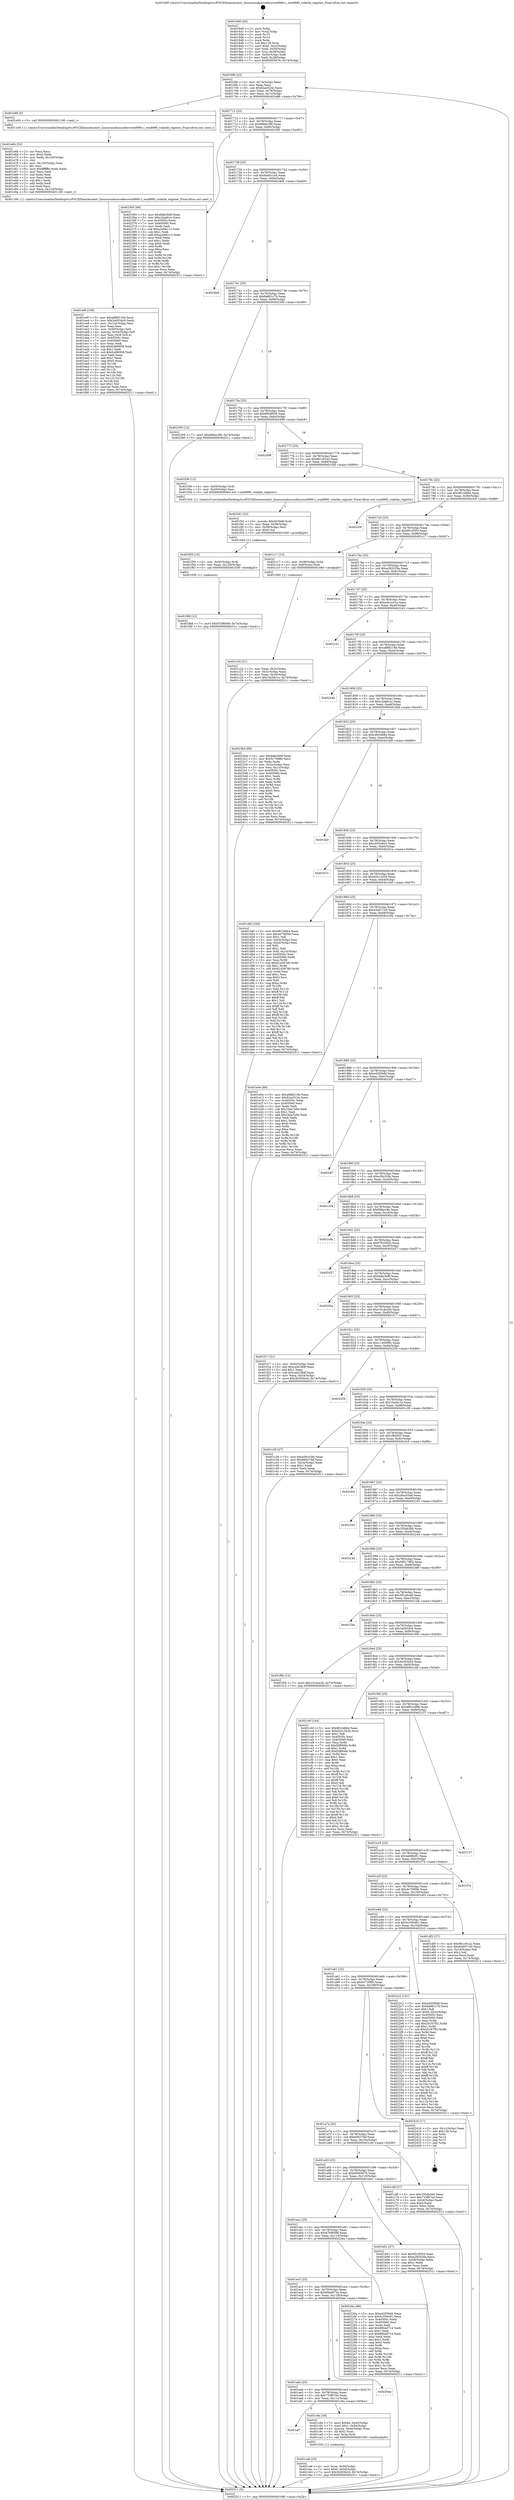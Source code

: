 digraph "0x4016d0" {
  label = "0x4016d0 (/mnt/c/Users/mathe/Desktop/tcc/POCII/binaries/extr_linuxsoundsoccodecswm8990.c_wm8990_volatile_register_Final-ollvm.out::main(0))"
  labelloc = "t"
  node[shape=record]

  Entry [label="",width=0.3,height=0.3,shape=circle,fillcolor=black,style=filled]
  "0x4016fb" [label="{
     0x4016fb [23]\l
     | [instrs]\l
     &nbsp;&nbsp;0x4016fb \<+3\>: mov -0x74(%rbp),%eax\l
     &nbsp;&nbsp;0x4016fe \<+2\>: mov %eax,%ecx\l
     &nbsp;&nbsp;0x401700 \<+6\>: sub $0x82ac523e,%ecx\l
     &nbsp;&nbsp;0x401706 \<+3\>: mov %eax,-0x78(%rbp)\l
     &nbsp;&nbsp;0x401709 \<+3\>: mov %ecx,-0x7c(%rbp)\l
     &nbsp;&nbsp;0x40170c \<+6\>: je 0000000000401e66 \<main+0x796\>\l
  }"]
  "0x401e66" [label="{
     0x401e66 [5]\l
     | [instrs]\l
     &nbsp;&nbsp;0x401e66 \<+5\>: call 0000000000401160 \<next_i\>\l
     | [calls]\l
     &nbsp;&nbsp;0x401160 \{1\} (/mnt/c/Users/mathe/Desktop/tcc/POCII/binaries/extr_linuxsoundsoccodecswm8990.c_wm8990_volatile_register_Final-ollvm.out::next_i)\l
  }"]
  "0x401712" [label="{
     0x401712 [22]\l
     | [instrs]\l
     &nbsp;&nbsp;0x401712 \<+5\>: jmp 0000000000401717 \<main+0x47\>\l
     &nbsp;&nbsp;0x401717 \<+3\>: mov -0x78(%rbp),%eax\l
     &nbsp;&nbsp;0x40171a \<+5\>: sub $0x89bbc3f6,%eax\l
     &nbsp;&nbsp;0x40171f \<+3\>: mov %eax,-0x80(%rbp)\l
     &nbsp;&nbsp;0x401722 \<+6\>: je 0000000000402365 \<main+0xc95\>\l
  }"]
  Exit [label="",width=0.3,height=0.3,shape=circle,fillcolor=black,style=filled,peripheries=2]
  "0x402365" [label="{
     0x402365 [88]\l
     | [instrs]\l
     &nbsp;&nbsp;0x402365 \<+5\>: mov $0xfa8e3b9f,%eax\l
     &nbsp;&nbsp;0x40236a \<+5\>: mov $0xc2da8ccc,%ecx\l
     &nbsp;&nbsp;0x40236f \<+7\>: mov 0x40505c,%edx\l
     &nbsp;&nbsp;0x402376 \<+7\>: mov 0x405060,%esi\l
     &nbsp;&nbsp;0x40237d \<+2\>: mov %edx,%edi\l
     &nbsp;&nbsp;0x40237f \<+6\>: sub $0xa2e66112,%edi\l
     &nbsp;&nbsp;0x402385 \<+3\>: sub $0x1,%edi\l
     &nbsp;&nbsp;0x402388 \<+6\>: add $0xa2e66112,%edi\l
     &nbsp;&nbsp;0x40238e \<+3\>: imul %edi,%edx\l
     &nbsp;&nbsp;0x402391 \<+3\>: and $0x1,%edx\l
     &nbsp;&nbsp;0x402394 \<+3\>: cmp $0x0,%edx\l
     &nbsp;&nbsp;0x402397 \<+4\>: sete %r8b\l
     &nbsp;&nbsp;0x40239b \<+3\>: cmp $0xa,%esi\l
     &nbsp;&nbsp;0x40239e \<+4\>: setl %r9b\l
     &nbsp;&nbsp;0x4023a2 \<+3\>: mov %r8b,%r10b\l
     &nbsp;&nbsp;0x4023a5 \<+3\>: and %r9b,%r10b\l
     &nbsp;&nbsp;0x4023a8 \<+3\>: xor %r9b,%r8b\l
     &nbsp;&nbsp;0x4023ab \<+3\>: or %r8b,%r10b\l
     &nbsp;&nbsp;0x4023ae \<+4\>: test $0x1,%r10b\l
     &nbsp;&nbsp;0x4023b2 \<+3\>: cmovne %ecx,%eax\l
     &nbsp;&nbsp;0x4023b5 \<+3\>: mov %eax,-0x74(%rbp)\l
     &nbsp;&nbsp;0x4023b8 \<+5\>: jmp 0000000000402511 \<main+0xe41\>\l
  }"]
  "0x401728" [label="{
     0x401728 [25]\l
     | [instrs]\l
     &nbsp;&nbsp;0x401728 \<+5\>: jmp 000000000040172d \<main+0x5d\>\l
     &nbsp;&nbsp;0x40172d \<+3\>: mov -0x78(%rbp),%eax\l
     &nbsp;&nbsp;0x401730 \<+5\>: sub $0x8a65c1e4,%eax\l
     &nbsp;&nbsp;0x401735 \<+6\>: mov %eax,-0x84(%rbp)\l
     &nbsp;&nbsp;0x40173b \<+6\>: je 00000000004024b9 \<main+0xde9\>\l
  }"]
  "0x401f68" [label="{
     0x401f68 [12]\l
     | [instrs]\l
     &nbsp;&nbsp;0x401f68 \<+7\>: movl $0x67bf6099,-0x74(%rbp)\l
     &nbsp;&nbsp;0x401f6f \<+5\>: jmp 0000000000402511 \<main+0xe41\>\l
  }"]
  "0x4024b9" [label="{
     0x4024b9\l
  }", style=dashed]
  "0x401741" [label="{
     0x401741 [25]\l
     | [instrs]\l
     &nbsp;&nbsp;0x401741 \<+5\>: jmp 0000000000401746 \<main+0x76\>\l
     &nbsp;&nbsp;0x401746 \<+3\>: mov -0x78(%rbp),%eax\l
     &nbsp;&nbsp;0x401749 \<+5\>: sub $0x8a891c7b,%eax\l
     &nbsp;&nbsp;0x40174e \<+6\>: mov %eax,-0x88(%rbp)\l
     &nbsp;&nbsp;0x401754 \<+6\>: je 0000000000402359 \<main+0xc89\>\l
  }"]
  "0x401f59" [label="{
     0x401f59 [15]\l
     | [instrs]\l
     &nbsp;&nbsp;0x401f59 \<+4\>: mov -0x50(%rbp),%rdi\l
     &nbsp;&nbsp;0x401f5d \<+6\>: mov %eax,-0x128(%rbp)\l
     &nbsp;&nbsp;0x401f63 \<+5\>: call 0000000000401030 \<free@plt\>\l
     | [calls]\l
     &nbsp;&nbsp;0x401030 \{1\} (unknown)\l
  }"]
  "0x402359" [label="{
     0x402359 [12]\l
     | [instrs]\l
     &nbsp;&nbsp;0x402359 \<+7\>: movl $0x89bbc3f6,-0x74(%rbp)\l
     &nbsp;&nbsp;0x402360 \<+5\>: jmp 0000000000402511 \<main+0xe41\>\l
  }"]
  "0x40175a" [label="{
     0x40175a [25]\l
     | [instrs]\l
     &nbsp;&nbsp;0x40175a \<+5\>: jmp 000000000040175f \<main+0x8f\>\l
     &nbsp;&nbsp;0x40175f \<+3\>: mov -0x78(%rbp),%eax\l
     &nbsp;&nbsp;0x401762 \<+5\>: sub $0x8f54f058,%eax\l
     &nbsp;&nbsp;0x401767 \<+6\>: mov %eax,-0x8c(%rbp)\l
     &nbsp;&nbsp;0x40176d \<+6\>: je 0000000000402498 \<main+0xdc8\>\l
  }"]
  "0x401f42" [label="{
     0x401f42 [23]\l
     | [instrs]\l
     &nbsp;&nbsp;0x401f42 \<+10\>: movabs $0x4030d6,%rdi\l
     &nbsp;&nbsp;0x401f4c \<+3\>: mov %eax,-0x58(%rbp)\l
     &nbsp;&nbsp;0x401f4f \<+3\>: mov -0x58(%rbp),%esi\l
     &nbsp;&nbsp;0x401f52 \<+2\>: mov $0x0,%al\l
     &nbsp;&nbsp;0x401f54 \<+5\>: call 0000000000401040 \<printf@plt\>\l
     | [calls]\l
     &nbsp;&nbsp;0x401040 \{1\} (unknown)\l
  }"]
  "0x402498" [label="{
     0x402498\l
  }", style=dashed]
  "0x401773" [label="{
     0x401773 [25]\l
     | [instrs]\l
     &nbsp;&nbsp;0x401773 \<+5\>: jmp 0000000000401778 \<main+0xa8\>\l
     &nbsp;&nbsp;0x401778 \<+3\>: mov -0x78(%rbp),%eax\l
     &nbsp;&nbsp;0x40177b \<+5\>: sub $0x961c81a2,%eax\l
     &nbsp;&nbsp;0x401780 \<+6\>: mov %eax,-0x90(%rbp)\l
     &nbsp;&nbsp;0x401786 \<+6\>: je 0000000000401f36 \<main+0x866\>\l
  }"]
  "0x401e9f" [label="{
     0x401e9f [108]\l
     | [instrs]\l
     &nbsp;&nbsp;0x401e9f \<+5\>: mov $0xa888219d,%ecx\l
     &nbsp;&nbsp;0x401ea4 \<+5\>: mov $0x3a0034c6,%edx\l
     &nbsp;&nbsp;0x401ea9 \<+6\>: mov -0x124(%rbp),%esi\l
     &nbsp;&nbsp;0x401eaf \<+3\>: imul %eax,%esi\l
     &nbsp;&nbsp;0x401eb2 \<+4\>: mov -0x50(%rbp),%r8\l
     &nbsp;&nbsp;0x401eb6 \<+4\>: movslq -0x54(%rbp),%r9\l
     &nbsp;&nbsp;0x401eba \<+4\>: mov %esi,(%r8,%r9,4)\l
     &nbsp;&nbsp;0x401ebe \<+7\>: mov 0x40505c,%eax\l
     &nbsp;&nbsp;0x401ec5 \<+7\>: mov 0x405060,%esi\l
     &nbsp;&nbsp;0x401ecc \<+2\>: mov %eax,%edi\l
     &nbsp;&nbsp;0x401ece \<+6\>: add $0xfcd66958,%edi\l
     &nbsp;&nbsp;0x401ed4 \<+3\>: sub $0x1,%edi\l
     &nbsp;&nbsp;0x401ed7 \<+6\>: sub $0xfcd66958,%edi\l
     &nbsp;&nbsp;0x401edd \<+3\>: imul %edi,%eax\l
     &nbsp;&nbsp;0x401ee0 \<+3\>: and $0x1,%eax\l
     &nbsp;&nbsp;0x401ee3 \<+3\>: cmp $0x0,%eax\l
     &nbsp;&nbsp;0x401ee6 \<+4\>: sete %r10b\l
     &nbsp;&nbsp;0x401eea \<+3\>: cmp $0xa,%esi\l
     &nbsp;&nbsp;0x401eed \<+4\>: setl %r11b\l
     &nbsp;&nbsp;0x401ef1 \<+3\>: mov %r10b,%bl\l
     &nbsp;&nbsp;0x401ef4 \<+3\>: and %r11b,%bl\l
     &nbsp;&nbsp;0x401ef7 \<+3\>: xor %r11b,%r10b\l
     &nbsp;&nbsp;0x401efa \<+3\>: or %r10b,%bl\l
     &nbsp;&nbsp;0x401efd \<+3\>: test $0x1,%bl\l
     &nbsp;&nbsp;0x401f00 \<+3\>: cmovne %edx,%ecx\l
     &nbsp;&nbsp;0x401f03 \<+3\>: mov %ecx,-0x74(%rbp)\l
     &nbsp;&nbsp;0x401f06 \<+5\>: jmp 0000000000402511 \<main+0xe41\>\l
  }"]
  "0x401f36" [label="{
     0x401f36 [12]\l
     | [instrs]\l
     &nbsp;&nbsp;0x401f36 \<+4\>: mov -0x50(%rbp),%rdi\l
     &nbsp;&nbsp;0x401f3a \<+3\>: mov -0x40(%rbp),%esi\l
     &nbsp;&nbsp;0x401f3d \<+5\>: call 00000000004013c0 \<wm8990_volatile_register\>\l
     | [calls]\l
     &nbsp;&nbsp;0x4013c0 \{1\} (/mnt/c/Users/mathe/Desktop/tcc/POCII/binaries/extr_linuxsoundsoccodecswm8990.c_wm8990_volatile_register_Final-ollvm.out::wm8990_volatile_register)\l
  }"]
  "0x40178c" [label="{
     0x40178c [25]\l
     | [instrs]\l
     &nbsp;&nbsp;0x40178c \<+5\>: jmp 0000000000401791 \<main+0xc1\>\l
     &nbsp;&nbsp;0x401791 \<+3\>: mov -0x78(%rbp),%eax\l
     &nbsp;&nbsp;0x401794 \<+5\>: sub $0x9810dfe4,%eax\l
     &nbsp;&nbsp;0x401799 \<+6\>: mov %eax,-0x94(%rbp)\l
     &nbsp;&nbsp;0x40179f \<+6\>: je 000000000040243f \<main+0xd6f\>\l
  }"]
  "0x401e6b" [label="{
     0x401e6b [52]\l
     | [instrs]\l
     &nbsp;&nbsp;0x401e6b \<+2\>: xor %ecx,%ecx\l
     &nbsp;&nbsp;0x401e6d \<+5\>: mov $0x2,%edx\l
     &nbsp;&nbsp;0x401e72 \<+6\>: mov %edx,-0x120(%rbp)\l
     &nbsp;&nbsp;0x401e78 \<+1\>: cltd\l
     &nbsp;&nbsp;0x401e79 \<+6\>: mov -0x120(%rbp),%esi\l
     &nbsp;&nbsp;0x401e7f \<+2\>: idiv %esi\l
     &nbsp;&nbsp;0x401e81 \<+6\>: imul $0xfffffffe,%edx,%edx\l
     &nbsp;&nbsp;0x401e87 \<+2\>: mov %ecx,%edi\l
     &nbsp;&nbsp;0x401e89 \<+2\>: sub %edx,%edi\l
     &nbsp;&nbsp;0x401e8b \<+2\>: mov %ecx,%edx\l
     &nbsp;&nbsp;0x401e8d \<+3\>: sub $0x1,%edx\l
     &nbsp;&nbsp;0x401e90 \<+2\>: add %edx,%edi\l
     &nbsp;&nbsp;0x401e92 \<+2\>: sub %edi,%ecx\l
     &nbsp;&nbsp;0x401e94 \<+6\>: mov %ecx,-0x124(%rbp)\l
     &nbsp;&nbsp;0x401e9a \<+5\>: call 0000000000401160 \<next_i\>\l
     | [calls]\l
     &nbsp;&nbsp;0x401160 \{1\} (/mnt/c/Users/mathe/Desktop/tcc/POCII/binaries/extr_linuxsoundsoccodecswm8990.c_wm8990_volatile_register_Final-ollvm.out::next_i)\l
  }"]
  "0x40243f" [label="{
     0x40243f\l
  }", style=dashed]
  "0x4017a5" [label="{
     0x4017a5 [25]\l
     | [instrs]\l
     &nbsp;&nbsp;0x4017a5 \<+5\>: jmp 00000000004017aa \<main+0xda\>\l
     &nbsp;&nbsp;0x4017aa \<+3\>: mov -0x78(%rbp),%eax\l
     &nbsp;&nbsp;0x4017ad \<+5\>: sub $0x9f1cf503,%eax\l
     &nbsp;&nbsp;0x4017b2 \<+6\>: mov %eax,-0x98(%rbp)\l
     &nbsp;&nbsp;0x4017b8 \<+6\>: je 0000000000401c17 \<main+0x547\>\l
  }"]
  "0x401ca8" [label="{
     0x401ca8 [23]\l
     | [instrs]\l
     &nbsp;&nbsp;0x401ca8 \<+4\>: mov %rax,-0x50(%rbp)\l
     &nbsp;&nbsp;0x401cac \<+7\>: movl $0x0,-0x54(%rbp)\l
     &nbsp;&nbsp;0x401cb3 \<+7\>: movl $0x3b393b24,-0x74(%rbp)\l
     &nbsp;&nbsp;0x401cba \<+5\>: jmp 0000000000402511 \<main+0xe41\>\l
  }"]
  "0x401c17" [label="{
     0x401c17 [13]\l
     | [instrs]\l
     &nbsp;&nbsp;0x401c17 \<+4\>: mov -0x38(%rbp),%rax\l
     &nbsp;&nbsp;0x401c1b \<+4\>: mov 0x8(%rax),%rdi\l
     &nbsp;&nbsp;0x401c1f \<+5\>: call 0000000000401060 \<atoi@plt\>\l
     | [calls]\l
     &nbsp;&nbsp;0x401060 \{1\} (unknown)\l
  }"]
  "0x4017be" [label="{
     0x4017be [25]\l
     | [instrs]\l
     &nbsp;&nbsp;0x4017be \<+5\>: jmp 00000000004017c3 \<main+0xf3\>\l
     &nbsp;&nbsp;0x4017c3 \<+3\>: mov -0x78(%rbp),%eax\l
     &nbsp;&nbsp;0x4017c6 \<+5\>: sub $0xa282029a,%eax\l
     &nbsp;&nbsp;0x4017cb \<+6\>: mov %eax,-0x9c(%rbp)\l
     &nbsp;&nbsp;0x4017d1 \<+6\>: je 0000000000401b1c \<main+0x44c\>\l
  }"]
  "0x401af7" [label="{
     0x401af7\l
  }", style=dashed]
  "0x401b1c" [label="{
     0x401b1c\l
  }", style=dashed]
  "0x4017d7" [label="{
     0x4017d7 [25]\l
     | [instrs]\l
     &nbsp;&nbsp;0x4017d7 \<+5\>: jmp 00000000004017dc \<main+0x10c\>\l
     &nbsp;&nbsp;0x4017dc \<+3\>: mov -0x78(%rbp),%eax\l
     &nbsp;&nbsp;0x4017df \<+5\>: sub $0xa3a1a31a,%eax\l
     &nbsp;&nbsp;0x4017e4 \<+6\>: mov %eax,-0xa0(%rbp)\l
     &nbsp;&nbsp;0x4017ea \<+6\>: je 0000000000402241 \<main+0xb71\>\l
  }"]
  "0x401c8a" [label="{
     0x401c8a [30]\l
     | [instrs]\l
     &nbsp;&nbsp;0x401c8a \<+7\>: movl $0x64,-0x40(%rbp)\l
     &nbsp;&nbsp;0x401c91 \<+7\>: movl $0x1,-0x44(%rbp)\l
     &nbsp;&nbsp;0x401c98 \<+4\>: movslq -0x44(%rbp),%rax\l
     &nbsp;&nbsp;0x401c9c \<+4\>: shl $0x2,%rax\l
     &nbsp;&nbsp;0x401ca0 \<+3\>: mov %rax,%rdi\l
     &nbsp;&nbsp;0x401ca3 \<+5\>: call 0000000000401050 \<malloc@plt\>\l
     | [calls]\l
     &nbsp;&nbsp;0x401050 \{1\} (unknown)\l
  }"]
  "0x402241" [label="{
     0x402241\l
  }", style=dashed]
  "0x4017f0" [label="{
     0x4017f0 [25]\l
     | [instrs]\l
     &nbsp;&nbsp;0x4017f0 \<+5\>: jmp 00000000004017f5 \<main+0x125\>\l
     &nbsp;&nbsp;0x4017f5 \<+3\>: mov -0x78(%rbp),%eax\l
     &nbsp;&nbsp;0x4017f8 \<+5\>: sub $0xa888219d,%eax\l
     &nbsp;&nbsp;0x4017fd \<+6\>: mov %eax,-0xa4(%rbp)\l
     &nbsp;&nbsp;0x401803 \<+6\>: je 000000000040244b \<main+0xd7b\>\l
  }"]
  "0x401ade" [label="{
     0x401ade [25]\l
     | [instrs]\l
     &nbsp;&nbsp;0x401ade \<+5\>: jmp 0000000000401ae3 \<main+0x413\>\l
     &nbsp;&nbsp;0x401ae3 \<+3\>: mov -0x78(%rbp),%eax\l
     &nbsp;&nbsp;0x401ae6 \<+5\>: sub $0x733f97ed,%eax\l
     &nbsp;&nbsp;0x401aeb \<+6\>: mov %eax,-0x11c(%rbp)\l
     &nbsp;&nbsp;0x401af1 \<+6\>: je 0000000000401c8a \<main+0x5ba\>\l
  }"]
  "0x40244b" [label="{
     0x40244b\l
  }", style=dashed]
  "0x401809" [label="{
     0x401809 [25]\l
     | [instrs]\l
     &nbsp;&nbsp;0x401809 \<+5\>: jmp 000000000040180e \<main+0x13e\>\l
     &nbsp;&nbsp;0x40180e \<+3\>: mov -0x78(%rbp),%eax\l
     &nbsp;&nbsp;0x401811 \<+5\>: sub $0xc2da8ccc,%eax\l
     &nbsp;&nbsp;0x401816 \<+6\>: mov %eax,-0xa8(%rbp)\l
     &nbsp;&nbsp;0x40181c \<+6\>: je 00000000004023bd \<main+0xced\>\l
  }"]
  "0x4020ae" [label="{
     0x4020ae\l
  }", style=dashed]
  "0x4023bd" [label="{
     0x4023bd [89]\l
     | [instrs]\l
     &nbsp;&nbsp;0x4023bd \<+5\>: mov $0xfa8e3b9f,%eax\l
     &nbsp;&nbsp;0x4023c2 \<+5\>: mov $0x5c739ff4,%ecx\l
     &nbsp;&nbsp;0x4023c7 \<+2\>: xor %edx,%edx\l
     &nbsp;&nbsp;0x4023c9 \<+3\>: mov -0x2c(%rbp),%esi\l
     &nbsp;&nbsp;0x4023cc \<+3\>: mov %esi,-0x1c(%rbp)\l
     &nbsp;&nbsp;0x4023cf \<+7\>: mov 0x40505c,%esi\l
     &nbsp;&nbsp;0x4023d6 \<+7\>: mov 0x405060,%edi\l
     &nbsp;&nbsp;0x4023dd \<+3\>: sub $0x1,%edx\l
     &nbsp;&nbsp;0x4023e0 \<+3\>: mov %esi,%r8d\l
     &nbsp;&nbsp;0x4023e3 \<+3\>: add %edx,%r8d\l
     &nbsp;&nbsp;0x4023e6 \<+4\>: imul %r8d,%esi\l
     &nbsp;&nbsp;0x4023ea \<+3\>: and $0x1,%esi\l
     &nbsp;&nbsp;0x4023ed \<+3\>: cmp $0x0,%esi\l
     &nbsp;&nbsp;0x4023f0 \<+4\>: sete %r9b\l
     &nbsp;&nbsp;0x4023f4 \<+3\>: cmp $0xa,%edi\l
     &nbsp;&nbsp;0x4023f7 \<+4\>: setl %r10b\l
     &nbsp;&nbsp;0x4023fb \<+3\>: mov %r9b,%r11b\l
     &nbsp;&nbsp;0x4023fe \<+3\>: and %r10b,%r11b\l
     &nbsp;&nbsp;0x402401 \<+3\>: xor %r10b,%r9b\l
     &nbsp;&nbsp;0x402404 \<+3\>: or %r9b,%r11b\l
     &nbsp;&nbsp;0x402407 \<+4\>: test $0x1,%r11b\l
     &nbsp;&nbsp;0x40240b \<+3\>: cmovne %ecx,%eax\l
     &nbsp;&nbsp;0x40240e \<+3\>: mov %eax,-0x74(%rbp)\l
     &nbsp;&nbsp;0x402411 \<+5\>: jmp 0000000000402511 \<main+0xe41\>\l
  }"]
  "0x401822" [label="{
     0x401822 [25]\l
     | [instrs]\l
     &nbsp;&nbsp;0x401822 \<+5\>: jmp 0000000000401827 \<main+0x157\>\l
     &nbsp;&nbsp;0x401827 \<+3\>: mov -0x78(%rbp),%eax\l
     &nbsp;&nbsp;0x40182a \<+5\>: sub $0xc483468a,%eax\l
     &nbsp;&nbsp;0x40182f \<+6\>: mov %eax,-0xac(%rbp)\l
     &nbsp;&nbsp;0x401835 \<+6\>: je 0000000000401fa9 \<main+0x8d9\>\l
  }"]
  "0x401ac5" [label="{
     0x401ac5 [25]\l
     | [instrs]\l
     &nbsp;&nbsp;0x401ac5 \<+5\>: jmp 0000000000401aca \<main+0x3fa\>\l
     &nbsp;&nbsp;0x401aca \<+3\>: mov -0x78(%rbp),%eax\l
     &nbsp;&nbsp;0x401acd \<+5\>: sub $0x69a6872a,%eax\l
     &nbsp;&nbsp;0x401ad2 \<+6\>: mov %eax,-0x118(%rbp)\l
     &nbsp;&nbsp;0x401ad8 \<+6\>: je 00000000004020ae \<main+0x9de\>\l
  }"]
  "0x401fa9" [label="{
     0x401fa9\l
  }", style=dashed]
  "0x40183b" [label="{
     0x40183b [25]\l
     | [instrs]\l
     &nbsp;&nbsp;0x40183b \<+5\>: jmp 0000000000401840 \<main+0x170\>\l
     &nbsp;&nbsp;0x401840 \<+3\>: mov -0x78(%rbp),%eax\l
     &nbsp;&nbsp;0x401843 \<+5\>: sub $0xcb05e6e3,%eax\l
     &nbsp;&nbsp;0x401848 \<+6\>: mov %eax,-0xb0(%rbp)\l
     &nbsp;&nbsp;0x40184e \<+6\>: je 000000000040201e \<main+0x94e\>\l
  }"]
  "0x40226a" [label="{
     0x40226a [88]\l
     | [instrs]\l
     &nbsp;&nbsp;0x40226a \<+5\>: mov $0xe42f39dd,%eax\l
     &nbsp;&nbsp;0x40226f \<+5\>: mov $0x5c356491,%ecx\l
     &nbsp;&nbsp;0x402274 \<+7\>: mov 0x40505c,%edx\l
     &nbsp;&nbsp;0x40227b \<+7\>: mov 0x405060,%esi\l
     &nbsp;&nbsp;0x402282 \<+2\>: mov %edx,%edi\l
     &nbsp;&nbsp;0x402284 \<+6\>: add $0x890a9714,%edi\l
     &nbsp;&nbsp;0x40228a \<+3\>: sub $0x1,%edi\l
     &nbsp;&nbsp;0x40228d \<+6\>: sub $0x890a9714,%edi\l
     &nbsp;&nbsp;0x402293 \<+3\>: imul %edi,%edx\l
     &nbsp;&nbsp;0x402296 \<+3\>: and $0x1,%edx\l
     &nbsp;&nbsp;0x402299 \<+3\>: cmp $0x0,%edx\l
     &nbsp;&nbsp;0x40229c \<+4\>: sete %r8b\l
     &nbsp;&nbsp;0x4022a0 \<+3\>: cmp $0xa,%esi\l
     &nbsp;&nbsp;0x4022a3 \<+4\>: setl %r9b\l
     &nbsp;&nbsp;0x4022a7 \<+3\>: mov %r8b,%r10b\l
     &nbsp;&nbsp;0x4022aa \<+3\>: and %r9b,%r10b\l
     &nbsp;&nbsp;0x4022ad \<+3\>: xor %r9b,%r8b\l
     &nbsp;&nbsp;0x4022b0 \<+3\>: or %r8b,%r10b\l
     &nbsp;&nbsp;0x4022b3 \<+4\>: test $0x1,%r10b\l
     &nbsp;&nbsp;0x4022b7 \<+3\>: cmovne %ecx,%eax\l
     &nbsp;&nbsp;0x4022ba \<+3\>: mov %eax,-0x74(%rbp)\l
     &nbsp;&nbsp;0x4022bd \<+5\>: jmp 0000000000402511 \<main+0xe41\>\l
  }"]
  "0x40201e" [label="{
     0x40201e\l
  }", style=dashed]
  "0x401854" [label="{
     0x401854 [25]\l
     | [instrs]\l
     &nbsp;&nbsp;0x401854 \<+5\>: jmp 0000000000401859 \<main+0x189\>\l
     &nbsp;&nbsp;0x401859 \<+3\>: mov -0x78(%rbp),%eax\l
     &nbsp;&nbsp;0x40185c \<+5\>: sub $0xd2613434,%eax\l
     &nbsp;&nbsp;0x401861 \<+6\>: mov %eax,-0xb4(%rbp)\l
     &nbsp;&nbsp;0x401867 \<+6\>: je 0000000000401d4f \<main+0x67f\>\l
  }"]
  "0x401c24" [label="{
     0x401c24 [21]\l
     | [instrs]\l
     &nbsp;&nbsp;0x401c24 \<+3\>: mov %eax,-0x3c(%rbp)\l
     &nbsp;&nbsp;0x401c27 \<+3\>: mov -0x3c(%rbp),%eax\l
     &nbsp;&nbsp;0x401c2a \<+3\>: mov %eax,-0x24(%rbp)\l
     &nbsp;&nbsp;0x401c2d \<+7\>: movl $0x1fa5dc1e,-0x74(%rbp)\l
     &nbsp;&nbsp;0x401c34 \<+5\>: jmp 0000000000402511 \<main+0xe41\>\l
  }"]
  "0x401d4f" [label="{
     0x401d4f [164]\l
     | [instrs]\l
     &nbsp;&nbsp;0x401d4f \<+5\>: mov $0x9810dfe4,%eax\l
     &nbsp;&nbsp;0x401d54 \<+5\>: mov $0x4e7585fe,%ecx\l
     &nbsp;&nbsp;0x401d59 \<+2\>: mov $0x1,%dl\l
     &nbsp;&nbsp;0x401d5b \<+3\>: mov -0x54(%rbp),%esi\l
     &nbsp;&nbsp;0x401d5e \<+3\>: cmp -0x44(%rbp),%esi\l
     &nbsp;&nbsp;0x401d61 \<+4\>: setl %dil\l
     &nbsp;&nbsp;0x401d65 \<+4\>: and $0x1,%dil\l
     &nbsp;&nbsp;0x401d69 \<+4\>: mov %dil,-0x1d(%rbp)\l
     &nbsp;&nbsp;0x401d6d \<+7\>: mov 0x40505c,%esi\l
     &nbsp;&nbsp;0x401d74 \<+8\>: mov 0x405060,%r8d\l
     &nbsp;&nbsp;0x401d7c \<+3\>: mov %esi,%r9d\l
     &nbsp;&nbsp;0x401d7f \<+7\>: sub $0x61a587d9,%r9d\l
     &nbsp;&nbsp;0x401d86 \<+4\>: sub $0x1,%r9d\l
     &nbsp;&nbsp;0x401d8a \<+7\>: add $0x61a587d9,%r9d\l
     &nbsp;&nbsp;0x401d91 \<+4\>: imul %r9d,%esi\l
     &nbsp;&nbsp;0x401d95 \<+3\>: and $0x1,%esi\l
     &nbsp;&nbsp;0x401d98 \<+3\>: cmp $0x0,%esi\l
     &nbsp;&nbsp;0x401d9b \<+4\>: sete %dil\l
     &nbsp;&nbsp;0x401d9f \<+4\>: cmp $0xa,%r8d\l
     &nbsp;&nbsp;0x401da3 \<+4\>: setl %r10b\l
     &nbsp;&nbsp;0x401da7 \<+3\>: mov %dil,%r11b\l
     &nbsp;&nbsp;0x401daa \<+4\>: xor $0xff,%r11b\l
     &nbsp;&nbsp;0x401dae \<+3\>: mov %r10b,%bl\l
     &nbsp;&nbsp;0x401db1 \<+3\>: xor $0xff,%bl\l
     &nbsp;&nbsp;0x401db4 \<+3\>: xor $0x1,%dl\l
     &nbsp;&nbsp;0x401db7 \<+3\>: mov %r11b,%r14b\l
     &nbsp;&nbsp;0x401dba \<+4\>: and $0xff,%r14b\l
     &nbsp;&nbsp;0x401dbe \<+3\>: and %dl,%dil\l
     &nbsp;&nbsp;0x401dc1 \<+3\>: mov %bl,%r15b\l
     &nbsp;&nbsp;0x401dc4 \<+4\>: and $0xff,%r15b\l
     &nbsp;&nbsp;0x401dc8 \<+3\>: and %dl,%r10b\l
     &nbsp;&nbsp;0x401dcb \<+3\>: or %dil,%r14b\l
     &nbsp;&nbsp;0x401dce \<+3\>: or %r10b,%r15b\l
     &nbsp;&nbsp;0x401dd1 \<+3\>: xor %r15b,%r14b\l
     &nbsp;&nbsp;0x401dd4 \<+3\>: or %bl,%r11b\l
     &nbsp;&nbsp;0x401dd7 \<+4\>: xor $0xff,%r11b\l
     &nbsp;&nbsp;0x401ddb \<+3\>: or $0x1,%dl\l
     &nbsp;&nbsp;0x401dde \<+3\>: and %dl,%r11b\l
     &nbsp;&nbsp;0x401de1 \<+3\>: or %r11b,%r14b\l
     &nbsp;&nbsp;0x401de4 \<+4\>: test $0x1,%r14b\l
     &nbsp;&nbsp;0x401de8 \<+3\>: cmovne %ecx,%eax\l
     &nbsp;&nbsp;0x401deb \<+3\>: mov %eax,-0x74(%rbp)\l
     &nbsp;&nbsp;0x401dee \<+5\>: jmp 0000000000402511 \<main+0xe41\>\l
  }"]
  "0x40186d" [label="{
     0x40186d [25]\l
     | [instrs]\l
     &nbsp;&nbsp;0x40186d \<+5\>: jmp 0000000000401872 \<main+0x1a2\>\l
     &nbsp;&nbsp;0x401872 \<+3\>: mov -0x78(%rbp),%eax\l
     &nbsp;&nbsp;0x401875 \<+5\>: sub $0xd3d07145,%eax\l
     &nbsp;&nbsp;0x40187a \<+6\>: mov %eax,-0xb8(%rbp)\l
     &nbsp;&nbsp;0x401880 \<+6\>: je 0000000000401e0e \<main+0x73e\>\l
  }"]
  "0x4016d0" [label="{
     0x4016d0 [43]\l
     | [instrs]\l
     &nbsp;&nbsp;0x4016d0 \<+1\>: push %rbp\l
     &nbsp;&nbsp;0x4016d1 \<+3\>: mov %rsp,%rbp\l
     &nbsp;&nbsp;0x4016d4 \<+2\>: push %r15\l
     &nbsp;&nbsp;0x4016d6 \<+2\>: push %r14\l
     &nbsp;&nbsp;0x4016d8 \<+1\>: push %rbx\l
     &nbsp;&nbsp;0x4016d9 \<+7\>: sub $0x128,%rsp\l
     &nbsp;&nbsp;0x4016e0 \<+7\>: movl $0x0,-0x2c(%rbp)\l
     &nbsp;&nbsp;0x4016e7 \<+3\>: mov %edi,-0x30(%rbp)\l
     &nbsp;&nbsp;0x4016ea \<+4\>: mov %rsi,-0x38(%rbp)\l
     &nbsp;&nbsp;0x4016ee \<+3\>: mov -0x30(%rbp),%edi\l
     &nbsp;&nbsp;0x4016f1 \<+3\>: mov %edi,-0x28(%rbp)\l
     &nbsp;&nbsp;0x4016f4 \<+7\>: movl $0x60955676,-0x74(%rbp)\l
  }"]
  "0x401e0e" [label="{
     0x401e0e [88]\l
     | [instrs]\l
     &nbsp;&nbsp;0x401e0e \<+5\>: mov $0xa888219d,%eax\l
     &nbsp;&nbsp;0x401e13 \<+5\>: mov $0x82ac523e,%ecx\l
     &nbsp;&nbsp;0x401e18 \<+7\>: mov 0x40505c,%edx\l
     &nbsp;&nbsp;0x401e1f \<+7\>: mov 0x405060,%esi\l
     &nbsp;&nbsp;0x401e26 \<+2\>: mov %edx,%edi\l
     &nbsp;&nbsp;0x401e28 \<+6\>: sub $0x1bee7e9a,%edi\l
     &nbsp;&nbsp;0x401e2e \<+3\>: sub $0x1,%edi\l
     &nbsp;&nbsp;0x401e31 \<+6\>: add $0x1bee7e9a,%edi\l
     &nbsp;&nbsp;0x401e37 \<+3\>: imul %edi,%edx\l
     &nbsp;&nbsp;0x401e3a \<+3\>: and $0x1,%edx\l
     &nbsp;&nbsp;0x401e3d \<+3\>: cmp $0x0,%edx\l
     &nbsp;&nbsp;0x401e40 \<+4\>: sete %r8b\l
     &nbsp;&nbsp;0x401e44 \<+3\>: cmp $0xa,%esi\l
     &nbsp;&nbsp;0x401e47 \<+4\>: setl %r9b\l
     &nbsp;&nbsp;0x401e4b \<+3\>: mov %r8b,%r10b\l
     &nbsp;&nbsp;0x401e4e \<+3\>: and %r9b,%r10b\l
     &nbsp;&nbsp;0x401e51 \<+3\>: xor %r9b,%r8b\l
     &nbsp;&nbsp;0x401e54 \<+3\>: or %r8b,%r10b\l
     &nbsp;&nbsp;0x401e57 \<+4\>: test $0x1,%r10b\l
     &nbsp;&nbsp;0x401e5b \<+3\>: cmovne %ecx,%eax\l
     &nbsp;&nbsp;0x401e5e \<+3\>: mov %eax,-0x74(%rbp)\l
     &nbsp;&nbsp;0x401e61 \<+5\>: jmp 0000000000402511 \<main+0xe41\>\l
  }"]
  "0x401886" [label="{
     0x401886 [25]\l
     | [instrs]\l
     &nbsp;&nbsp;0x401886 \<+5\>: jmp 000000000040188b \<main+0x1bb\>\l
     &nbsp;&nbsp;0x40188b \<+3\>: mov -0x78(%rbp),%eax\l
     &nbsp;&nbsp;0x40188e \<+5\>: sub $0xe42f39dd,%eax\l
     &nbsp;&nbsp;0x401893 \<+6\>: mov %eax,-0xbc(%rbp)\l
     &nbsp;&nbsp;0x401899 \<+6\>: je 00000000004024f7 \<main+0xe27\>\l
  }"]
  "0x402511" [label="{
     0x402511 [5]\l
     | [instrs]\l
     &nbsp;&nbsp;0x402511 \<+5\>: jmp 00000000004016fb \<main+0x2b\>\l
  }"]
  "0x4024f7" [label="{
     0x4024f7\l
  }", style=dashed]
  "0x40189f" [label="{
     0x40189f [25]\l
     | [instrs]\l
     &nbsp;&nbsp;0x40189f \<+5\>: jmp 00000000004018a4 \<main+0x1d4\>\l
     &nbsp;&nbsp;0x4018a4 \<+3\>: mov -0x78(%rbp),%eax\l
     &nbsp;&nbsp;0x4018a7 \<+5\>: sub $0xe56c53fe,%eax\l
     &nbsp;&nbsp;0x4018ac \<+6\>: mov %eax,-0xc0(%rbp)\l
     &nbsp;&nbsp;0x4018b2 \<+6\>: je 0000000000401c54 \<main+0x584\>\l
  }"]
  "0x401aac" [label="{
     0x401aac [25]\l
     | [instrs]\l
     &nbsp;&nbsp;0x401aac \<+5\>: jmp 0000000000401ab1 \<main+0x3e1\>\l
     &nbsp;&nbsp;0x401ab1 \<+3\>: mov -0x78(%rbp),%eax\l
     &nbsp;&nbsp;0x401ab4 \<+5\>: sub $0x67bf6099,%eax\l
     &nbsp;&nbsp;0x401ab9 \<+6\>: mov %eax,-0x114(%rbp)\l
     &nbsp;&nbsp;0x401abf \<+6\>: je 000000000040226a \<main+0xb9a\>\l
  }"]
  "0x401c54" [label="{
     0x401c54\l
  }", style=dashed]
  "0x4018b8" [label="{
     0x4018b8 [25]\l
     | [instrs]\l
     &nbsp;&nbsp;0x4018b8 \<+5\>: jmp 00000000004018bd \<main+0x1ed\>\l
     &nbsp;&nbsp;0x4018bd \<+3\>: mov -0x78(%rbp),%eax\l
     &nbsp;&nbsp;0x4018c0 \<+5\>: sub $0xf08acc8e,%eax\l
     &nbsp;&nbsp;0x4018c5 \<+6\>: mov %eax,-0xc4(%rbp)\l
     &nbsp;&nbsp;0x4018cb \<+6\>: je 0000000000401c0b \<main+0x53b\>\l
  }"]
  "0x401b01" [label="{
     0x401b01 [27]\l
     | [instrs]\l
     &nbsp;&nbsp;0x401b01 \<+5\>: mov $0x9f1cf503,%eax\l
     &nbsp;&nbsp;0x401b06 \<+5\>: mov $0xa282029a,%ecx\l
     &nbsp;&nbsp;0x401b0b \<+3\>: mov -0x28(%rbp),%edx\l
     &nbsp;&nbsp;0x401b0e \<+3\>: cmp $0x2,%edx\l
     &nbsp;&nbsp;0x401b11 \<+3\>: cmovne %ecx,%eax\l
     &nbsp;&nbsp;0x401b14 \<+3\>: mov %eax,-0x74(%rbp)\l
     &nbsp;&nbsp;0x401b17 \<+5\>: jmp 0000000000402511 \<main+0xe41\>\l
  }"]
  "0x401c0b" [label="{
     0x401c0b\l
  }", style=dashed]
  "0x4018d1" [label="{
     0x4018d1 [25]\l
     | [instrs]\l
     &nbsp;&nbsp;0x4018d1 \<+5\>: jmp 00000000004018d6 \<main+0x206\>\l
     &nbsp;&nbsp;0x4018d6 \<+3\>: mov -0x78(%rbp),%eax\l
     &nbsp;&nbsp;0x4018d9 \<+5\>: sub $0xf791092b,%eax\l
     &nbsp;&nbsp;0x4018de \<+6\>: mov %eax,-0xc8(%rbp)\l
     &nbsp;&nbsp;0x4018e4 \<+6\>: je 0000000000402427 \<main+0xd57\>\l
  }"]
  "0x401a93" [label="{
     0x401a93 [25]\l
     | [instrs]\l
     &nbsp;&nbsp;0x401a93 \<+5\>: jmp 0000000000401a98 \<main+0x3c8\>\l
     &nbsp;&nbsp;0x401a98 \<+3\>: mov -0x78(%rbp),%eax\l
     &nbsp;&nbsp;0x401a9b \<+5\>: sub $0x60955676,%eax\l
     &nbsp;&nbsp;0x401aa0 \<+6\>: mov %eax,-0x110(%rbp)\l
     &nbsp;&nbsp;0x401aa6 \<+6\>: je 0000000000401b01 \<main+0x431\>\l
  }"]
  "0x402427" [label="{
     0x402427\l
  }", style=dashed]
  "0x4018ea" [label="{
     0x4018ea [25]\l
     | [instrs]\l
     &nbsp;&nbsp;0x4018ea \<+5\>: jmp 00000000004018ef \<main+0x21f\>\l
     &nbsp;&nbsp;0x4018ef \<+3\>: mov -0x78(%rbp),%eax\l
     &nbsp;&nbsp;0x4018f2 \<+5\>: sub $0xfa8e3b9f,%eax\l
     &nbsp;&nbsp;0x4018f7 \<+6\>: mov %eax,-0xcc(%rbp)\l
     &nbsp;&nbsp;0x4018fd \<+6\>: je 000000000040250a \<main+0xe3a\>\l
  }"]
  "0x401c6f" [label="{
     0x401c6f [27]\l
     | [instrs]\l
     &nbsp;&nbsp;0x401c6f \<+5\>: mov $0x3354b260,%eax\l
     &nbsp;&nbsp;0x401c74 \<+5\>: mov $0x733f97ed,%ecx\l
     &nbsp;&nbsp;0x401c79 \<+3\>: mov -0x24(%rbp),%edx\l
     &nbsp;&nbsp;0x401c7c \<+3\>: cmp $0x0,%edx\l
     &nbsp;&nbsp;0x401c7f \<+3\>: cmove %ecx,%eax\l
     &nbsp;&nbsp;0x401c82 \<+3\>: mov %eax,-0x74(%rbp)\l
     &nbsp;&nbsp;0x401c85 \<+5\>: jmp 0000000000402511 \<main+0xe41\>\l
  }"]
  "0x40250a" [label="{
     0x40250a\l
  }", style=dashed]
  "0x401903" [label="{
     0x401903 [25]\l
     | [instrs]\l
     &nbsp;&nbsp;0x401903 \<+5\>: jmp 0000000000401908 \<main+0x238\>\l
     &nbsp;&nbsp;0x401908 \<+3\>: mov -0x78(%rbp),%eax\l
     &nbsp;&nbsp;0x40190b \<+5\>: sub $0x101dce2b,%eax\l
     &nbsp;&nbsp;0x401910 \<+6\>: mov %eax,-0xd0(%rbp)\l
     &nbsp;&nbsp;0x401916 \<+6\>: je 0000000000401f17 \<main+0x847\>\l
  }"]
  "0x401a7a" [label="{
     0x401a7a [25]\l
     | [instrs]\l
     &nbsp;&nbsp;0x401a7a \<+5\>: jmp 0000000000401a7f \<main+0x3af\>\l
     &nbsp;&nbsp;0x401a7f \<+3\>: mov -0x78(%rbp),%eax\l
     &nbsp;&nbsp;0x401a82 \<+5\>: sub $0x60627faf,%eax\l
     &nbsp;&nbsp;0x401a87 \<+6\>: mov %eax,-0x10c(%rbp)\l
     &nbsp;&nbsp;0x401a8d \<+6\>: je 0000000000401c6f \<main+0x59f\>\l
  }"]
  "0x401f17" [label="{
     0x401f17 [31]\l
     | [instrs]\l
     &nbsp;&nbsp;0x401f17 \<+3\>: mov -0x54(%rbp),%eax\l
     &nbsp;&nbsp;0x401f1a \<+5\>: add $0xcad238df,%eax\l
     &nbsp;&nbsp;0x401f1f \<+3\>: add $0x1,%eax\l
     &nbsp;&nbsp;0x401f22 \<+5\>: sub $0xcad238df,%eax\l
     &nbsp;&nbsp;0x401f27 \<+3\>: mov %eax,-0x54(%rbp)\l
     &nbsp;&nbsp;0x401f2a \<+7\>: movl $0x3b393b24,-0x74(%rbp)\l
     &nbsp;&nbsp;0x401f31 \<+5\>: jmp 0000000000402511 \<main+0xe41\>\l
  }"]
  "0x40191c" [label="{
     0x40191c [25]\l
     | [instrs]\l
     &nbsp;&nbsp;0x40191c \<+5\>: jmp 0000000000401921 \<main+0x251\>\l
     &nbsp;&nbsp;0x401921 \<+3\>: mov -0x78(%rbp),%eax\l
     &nbsp;&nbsp;0x401924 \<+5\>: sub $0x1140999c,%eax\l
     &nbsp;&nbsp;0x401929 \<+6\>: mov %eax,-0xd4(%rbp)\l
     &nbsp;&nbsp;0x40192f \<+6\>: je 0000000000402259 \<main+0xb89\>\l
  }"]
  "0x402416" [label="{
     0x402416 [17]\l
     | [instrs]\l
     &nbsp;&nbsp;0x402416 \<+3\>: mov -0x1c(%rbp),%eax\l
     &nbsp;&nbsp;0x402419 \<+7\>: add $0x128,%rsp\l
     &nbsp;&nbsp;0x402420 \<+1\>: pop %rbx\l
     &nbsp;&nbsp;0x402421 \<+2\>: pop %r14\l
     &nbsp;&nbsp;0x402423 \<+2\>: pop %r15\l
     &nbsp;&nbsp;0x402425 \<+1\>: pop %rbp\l
     &nbsp;&nbsp;0x402426 \<+1\>: ret\l
  }"]
  "0x402259" [label="{
     0x402259\l
  }", style=dashed]
  "0x401935" [label="{
     0x401935 [25]\l
     | [instrs]\l
     &nbsp;&nbsp;0x401935 \<+5\>: jmp 000000000040193a \<main+0x26a\>\l
     &nbsp;&nbsp;0x40193a \<+3\>: mov -0x78(%rbp),%eax\l
     &nbsp;&nbsp;0x40193d \<+5\>: sub $0x1fa5dc1e,%eax\l
     &nbsp;&nbsp;0x401942 \<+6\>: mov %eax,-0xd8(%rbp)\l
     &nbsp;&nbsp;0x401948 \<+6\>: je 0000000000401c39 \<main+0x569\>\l
  }"]
  "0x401a61" [label="{
     0x401a61 [25]\l
     | [instrs]\l
     &nbsp;&nbsp;0x401a61 \<+5\>: jmp 0000000000401a66 \<main+0x396\>\l
     &nbsp;&nbsp;0x401a66 \<+3\>: mov -0x78(%rbp),%eax\l
     &nbsp;&nbsp;0x401a69 \<+5\>: sub $0x5c739ff4,%eax\l
     &nbsp;&nbsp;0x401a6e \<+6\>: mov %eax,-0x108(%rbp)\l
     &nbsp;&nbsp;0x401a74 \<+6\>: je 0000000000402416 \<main+0xd46\>\l
  }"]
  "0x401c39" [label="{
     0x401c39 [27]\l
     | [instrs]\l
     &nbsp;&nbsp;0x401c39 \<+5\>: mov $0xe56c53fe,%eax\l
     &nbsp;&nbsp;0x401c3e \<+5\>: mov $0x60627faf,%ecx\l
     &nbsp;&nbsp;0x401c43 \<+3\>: mov -0x24(%rbp),%edx\l
     &nbsp;&nbsp;0x401c46 \<+3\>: cmp $0x1,%edx\l
     &nbsp;&nbsp;0x401c49 \<+3\>: cmovl %ecx,%eax\l
     &nbsp;&nbsp;0x401c4c \<+3\>: mov %eax,-0x74(%rbp)\l
     &nbsp;&nbsp;0x401c4f \<+5\>: jmp 0000000000402511 \<main+0xe41\>\l
  }"]
  "0x40194e" [label="{
     0x40194e [25]\l
     | [instrs]\l
     &nbsp;&nbsp;0x40194e \<+5\>: jmp 0000000000401953 \<main+0x283\>\l
     &nbsp;&nbsp;0x401953 \<+3\>: mov -0x78(%rbp),%eax\l
     &nbsp;&nbsp;0x401956 \<+5\>: sub $0x1ffcf363,%eax\l
     &nbsp;&nbsp;0x40195b \<+6\>: mov %eax,-0xdc(%rbp)\l
     &nbsp;&nbsp;0x401961 \<+6\>: je 0000000000401fc4 \<main+0x8f4\>\l
  }"]
  "0x4022c2" [label="{
     0x4022c2 [151]\l
     | [instrs]\l
     &nbsp;&nbsp;0x4022c2 \<+5\>: mov $0xe42f39dd,%eax\l
     &nbsp;&nbsp;0x4022c7 \<+5\>: mov $0x8a891c7b,%ecx\l
     &nbsp;&nbsp;0x4022cc \<+2\>: mov $0x1,%dl\l
     &nbsp;&nbsp;0x4022ce \<+7\>: movl $0x0,-0x2c(%rbp)\l
     &nbsp;&nbsp;0x4022d5 \<+7\>: mov 0x40505c,%esi\l
     &nbsp;&nbsp;0x4022dc \<+7\>: mov 0x405060,%edi\l
     &nbsp;&nbsp;0x4022e3 \<+3\>: mov %esi,%r8d\l
     &nbsp;&nbsp;0x4022e6 \<+7\>: add $0x20167f5c,%r8d\l
     &nbsp;&nbsp;0x4022ed \<+4\>: sub $0x1,%r8d\l
     &nbsp;&nbsp;0x4022f1 \<+7\>: sub $0x20167f5c,%r8d\l
     &nbsp;&nbsp;0x4022f8 \<+4\>: imul %r8d,%esi\l
     &nbsp;&nbsp;0x4022fc \<+3\>: and $0x1,%esi\l
     &nbsp;&nbsp;0x4022ff \<+3\>: cmp $0x0,%esi\l
     &nbsp;&nbsp;0x402302 \<+4\>: sete %r9b\l
     &nbsp;&nbsp;0x402306 \<+3\>: cmp $0xa,%edi\l
     &nbsp;&nbsp;0x402309 \<+4\>: setl %r10b\l
     &nbsp;&nbsp;0x40230d \<+3\>: mov %r9b,%r11b\l
     &nbsp;&nbsp;0x402310 \<+4\>: xor $0xff,%r11b\l
     &nbsp;&nbsp;0x402314 \<+3\>: mov %r10b,%bl\l
     &nbsp;&nbsp;0x402317 \<+3\>: xor $0xff,%bl\l
     &nbsp;&nbsp;0x40231a \<+3\>: xor $0x1,%dl\l
     &nbsp;&nbsp;0x40231d \<+3\>: mov %r11b,%r14b\l
     &nbsp;&nbsp;0x402320 \<+4\>: and $0xff,%r14b\l
     &nbsp;&nbsp;0x402324 \<+3\>: and %dl,%r9b\l
     &nbsp;&nbsp;0x402327 \<+3\>: mov %bl,%r15b\l
     &nbsp;&nbsp;0x40232a \<+4\>: and $0xff,%r15b\l
     &nbsp;&nbsp;0x40232e \<+3\>: and %dl,%r10b\l
     &nbsp;&nbsp;0x402331 \<+3\>: or %r9b,%r14b\l
     &nbsp;&nbsp;0x402334 \<+3\>: or %r10b,%r15b\l
     &nbsp;&nbsp;0x402337 \<+3\>: xor %r15b,%r14b\l
     &nbsp;&nbsp;0x40233a \<+3\>: or %bl,%r11b\l
     &nbsp;&nbsp;0x40233d \<+4\>: xor $0xff,%r11b\l
     &nbsp;&nbsp;0x402341 \<+3\>: or $0x1,%dl\l
     &nbsp;&nbsp;0x402344 \<+3\>: and %dl,%r11b\l
     &nbsp;&nbsp;0x402347 \<+3\>: or %r11b,%r14b\l
     &nbsp;&nbsp;0x40234a \<+4\>: test $0x1,%r14b\l
     &nbsp;&nbsp;0x40234e \<+3\>: cmovne %ecx,%eax\l
     &nbsp;&nbsp;0x402351 \<+3\>: mov %eax,-0x74(%rbp)\l
     &nbsp;&nbsp;0x402354 \<+5\>: jmp 0000000000402511 \<main+0xe41\>\l
  }"]
  "0x401fc4" [label="{
     0x401fc4\l
  }", style=dashed]
  "0x401967" [label="{
     0x401967 [25]\l
     | [instrs]\l
     &nbsp;&nbsp;0x401967 \<+5\>: jmp 000000000040196c \<main+0x29c\>\l
     &nbsp;&nbsp;0x40196c \<+3\>: mov -0x78(%rbp),%eax\l
     &nbsp;&nbsp;0x40196f \<+5\>: sub $0x29ac03a8,%eax\l
     &nbsp;&nbsp;0x401974 \<+6\>: mov %eax,-0xe0(%rbp)\l
     &nbsp;&nbsp;0x40197a \<+6\>: je 0000000000402163 \<main+0xa93\>\l
  }"]
  "0x401a48" [label="{
     0x401a48 [25]\l
     | [instrs]\l
     &nbsp;&nbsp;0x401a48 \<+5\>: jmp 0000000000401a4d \<main+0x37d\>\l
     &nbsp;&nbsp;0x401a4d \<+3\>: mov -0x78(%rbp),%eax\l
     &nbsp;&nbsp;0x401a50 \<+5\>: sub $0x5c356491,%eax\l
     &nbsp;&nbsp;0x401a55 \<+6\>: mov %eax,-0x104(%rbp)\l
     &nbsp;&nbsp;0x401a5b \<+6\>: je 00000000004022c2 \<main+0xbf2\>\l
  }"]
  "0x402163" [label="{
     0x402163\l
  }", style=dashed]
  "0x401980" [label="{
     0x401980 [25]\l
     | [instrs]\l
     &nbsp;&nbsp;0x401980 \<+5\>: jmp 0000000000401985 \<main+0x2b5\>\l
     &nbsp;&nbsp;0x401985 \<+3\>: mov -0x78(%rbp),%eax\l
     &nbsp;&nbsp;0x401988 \<+5\>: sub $0x3354b260,%eax\l
     &nbsp;&nbsp;0x40198d \<+6\>: mov %eax,-0xe4(%rbp)\l
     &nbsp;&nbsp;0x401993 \<+6\>: je 000000000040224d \<main+0xb7d\>\l
  }"]
  "0x401df3" [label="{
     0x401df3 [27]\l
     | [instrs]\l
     &nbsp;&nbsp;0x401df3 \<+5\>: mov $0x961c81a2,%eax\l
     &nbsp;&nbsp;0x401df8 \<+5\>: mov $0xd3d07145,%ecx\l
     &nbsp;&nbsp;0x401dfd \<+3\>: mov -0x1d(%rbp),%dl\l
     &nbsp;&nbsp;0x401e00 \<+3\>: test $0x1,%dl\l
     &nbsp;&nbsp;0x401e03 \<+3\>: cmovne %ecx,%eax\l
     &nbsp;&nbsp;0x401e06 \<+3\>: mov %eax,-0x74(%rbp)\l
     &nbsp;&nbsp;0x401e09 \<+5\>: jmp 0000000000402511 \<main+0xe41\>\l
  }"]
  "0x40224d" [label="{
     0x40224d\l
  }", style=dashed]
  "0x401999" [label="{
     0x401999 [25]\l
     | [instrs]\l
     &nbsp;&nbsp;0x401999 \<+5\>: jmp 000000000040199e \<main+0x2ce\>\l
     &nbsp;&nbsp;0x40199e \<+3\>: mov -0x78(%rbp),%eax\l
     &nbsp;&nbsp;0x4019a1 \<+5\>: sub $0x36517992,%eax\l
     &nbsp;&nbsp;0x4019a6 \<+6\>: mov %eax,-0xe8(%rbp)\l
     &nbsp;&nbsp;0x4019ac \<+6\>: je 0000000000401b6f \<main+0x49f\>\l
  }"]
  "0x401a2f" [label="{
     0x401a2f [25]\l
     | [instrs]\l
     &nbsp;&nbsp;0x401a2f \<+5\>: jmp 0000000000401a34 \<main+0x364\>\l
     &nbsp;&nbsp;0x401a34 \<+3\>: mov -0x78(%rbp),%eax\l
     &nbsp;&nbsp;0x401a37 \<+5\>: sub $0x4e7585fe,%eax\l
     &nbsp;&nbsp;0x401a3c \<+6\>: mov %eax,-0x100(%rbp)\l
     &nbsp;&nbsp;0x401a42 \<+6\>: je 0000000000401df3 \<main+0x723\>\l
  }"]
  "0x401b6f" [label="{
     0x401b6f\l
  }", style=dashed]
  "0x4019b2" [label="{
     0x4019b2 [25]\l
     | [instrs]\l
     &nbsp;&nbsp;0x4019b2 \<+5\>: jmp 00000000004019b7 \<main+0x2e7\>\l
     &nbsp;&nbsp;0x4019b7 \<+3\>: mov -0x78(%rbp),%eax\l
     &nbsp;&nbsp;0x4019ba \<+5\>: sub $0x391a0ca8,%eax\l
     &nbsp;&nbsp;0x4019bf \<+6\>: mov %eax,-0xec(%rbp)\l
     &nbsp;&nbsp;0x4019c5 \<+6\>: je 00000000004021bb \<main+0xaeb\>\l
  }"]
  "0x401f74" [label="{
     0x401f74\l
  }", style=dashed]
  "0x4021bb" [label="{
     0x4021bb\l
  }", style=dashed]
  "0x4019cb" [label="{
     0x4019cb [25]\l
     | [instrs]\l
     &nbsp;&nbsp;0x4019cb \<+5\>: jmp 00000000004019d0 \<main+0x300\>\l
     &nbsp;&nbsp;0x4019d0 \<+3\>: mov -0x78(%rbp),%eax\l
     &nbsp;&nbsp;0x4019d3 \<+5\>: sub $0x3a0034c6,%eax\l
     &nbsp;&nbsp;0x4019d8 \<+6\>: mov %eax,-0xf0(%rbp)\l
     &nbsp;&nbsp;0x4019de \<+6\>: je 0000000000401f0b \<main+0x83b\>\l
  }"]
  "0x401a16" [label="{
     0x401a16 [25]\l
     | [instrs]\l
     &nbsp;&nbsp;0x401a16 \<+5\>: jmp 0000000000401a1b \<main+0x34b\>\l
     &nbsp;&nbsp;0x401a1b \<+3\>: mov -0x78(%rbp),%eax\l
     &nbsp;&nbsp;0x401a1e \<+5\>: sub $0x4e09b0f1,%eax\l
     &nbsp;&nbsp;0x401a23 \<+6\>: mov %eax,-0xfc(%rbp)\l
     &nbsp;&nbsp;0x401a29 \<+6\>: je 0000000000401f74 \<main+0x8a4\>\l
  }"]
  "0x401f0b" [label="{
     0x401f0b [12]\l
     | [instrs]\l
     &nbsp;&nbsp;0x401f0b \<+7\>: movl $0x101dce2b,-0x74(%rbp)\l
     &nbsp;&nbsp;0x401f12 \<+5\>: jmp 0000000000402511 \<main+0xe41\>\l
  }"]
  "0x4019e4" [label="{
     0x4019e4 [25]\l
     | [instrs]\l
     &nbsp;&nbsp;0x4019e4 \<+5\>: jmp 00000000004019e9 \<main+0x319\>\l
     &nbsp;&nbsp;0x4019e9 \<+3\>: mov -0x78(%rbp),%eax\l
     &nbsp;&nbsp;0x4019ec \<+5\>: sub $0x3b393b24,%eax\l
     &nbsp;&nbsp;0x4019f1 \<+6\>: mov %eax,-0xf4(%rbp)\l
     &nbsp;&nbsp;0x4019f7 \<+6\>: je 0000000000401cbf \<main+0x5ef\>\l
  }"]
  "0x402157" [label="{
     0x402157\l
  }", style=dashed]
  "0x401cbf" [label="{
     0x401cbf [144]\l
     | [instrs]\l
     &nbsp;&nbsp;0x401cbf \<+5\>: mov $0x9810dfe4,%eax\l
     &nbsp;&nbsp;0x401cc4 \<+5\>: mov $0xd2613434,%ecx\l
     &nbsp;&nbsp;0x401cc9 \<+2\>: mov $0x1,%dl\l
     &nbsp;&nbsp;0x401ccb \<+7\>: mov 0x40505c,%esi\l
     &nbsp;&nbsp;0x401cd2 \<+7\>: mov 0x405060,%edi\l
     &nbsp;&nbsp;0x401cd9 \<+3\>: mov %esi,%r8d\l
     &nbsp;&nbsp;0x401cdc \<+7\>: sub $0xf2f894fe,%r8d\l
     &nbsp;&nbsp;0x401ce3 \<+4\>: sub $0x1,%r8d\l
     &nbsp;&nbsp;0x401ce7 \<+7\>: add $0xf2f894fe,%r8d\l
     &nbsp;&nbsp;0x401cee \<+4\>: imul %r8d,%esi\l
     &nbsp;&nbsp;0x401cf2 \<+3\>: and $0x1,%esi\l
     &nbsp;&nbsp;0x401cf5 \<+3\>: cmp $0x0,%esi\l
     &nbsp;&nbsp;0x401cf8 \<+4\>: sete %r9b\l
     &nbsp;&nbsp;0x401cfc \<+3\>: cmp $0xa,%edi\l
     &nbsp;&nbsp;0x401cff \<+4\>: setl %r10b\l
     &nbsp;&nbsp;0x401d03 \<+3\>: mov %r9b,%r11b\l
     &nbsp;&nbsp;0x401d06 \<+4\>: xor $0xff,%r11b\l
     &nbsp;&nbsp;0x401d0a \<+3\>: mov %r10b,%bl\l
     &nbsp;&nbsp;0x401d0d \<+3\>: xor $0xff,%bl\l
     &nbsp;&nbsp;0x401d10 \<+3\>: xor $0x0,%dl\l
     &nbsp;&nbsp;0x401d13 \<+3\>: mov %r11b,%r14b\l
     &nbsp;&nbsp;0x401d16 \<+4\>: and $0x0,%r14b\l
     &nbsp;&nbsp;0x401d1a \<+3\>: and %dl,%r9b\l
     &nbsp;&nbsp;0x401d1d \<+3\>: mov %bl,%r15b\l
     &nbsp;&nbsp;0x401d20 \<+4\>: and $0x0,%r15b\l
     &nbsp;&nbsp;0x401d24 \<+3\>: and %dl,%r10b\l
     &nbsp;&nbsp;0x401d27 \<+3\>: or %r9b,%r14b\l
     &nbsp;&nbsp;0x401d2a \<+3\>: or %r10b,%r15b\l
     &nbsp;&nbsp;0x401d2d \<+3\>: xor %r15b,%r14b\l
     &nbsp;&nbsp;0x401d30 \<+3\>: or %bl,%r11b\l
     &nbsp;&nbsp;0x401d33 \<+4\>: xor $0xff,%r11b\l
     &nbsp;&nbsp;0x401d37 \<+3\>: or $0x0,%dl\l
     &nbsp;&nbsp;0x401d3a \<+3\>: and %dl,%r11b\l
     &nbsp;&nbsp;0x401d3d \<+3\>: or %r11b,%r14b\l
     &nbsp;&nbsp;0x401d40 \<+4\>: test $0x1,%r14b\l
     &nbsp;&nbsp;0x401d44 \<+3\>: cmovne %ecx,%eax\l
     &nbsp;&nbsp;0x401d47 \<+3\>: mov %eax,-0x74(%rbp)\l
     &nbsp;&nbsp;0x401d4a \<+5\>: jmp 0000000000402511 \<main+0xe41\>\l
  }"]
  "0x4019fd" [label="{
     0x4019fd [25]\l
     | [instrs]\l
     &nbsp;&nbsp;0x4019fd \<+5\>: jmp 0000000000401a02 \<main+0x332\>\l
     &nbsp;&nbsp;0x401a02 \<+3\>: mov -0x78(%rbp),%eax\l
     &nbsp;&nbsp;0x401a05 \<+5\>: sub $0x4801ed96,%eax\l
     &nbsp;&nbsp;0x401a0a \<+6\>: mov %eax,-0xf8(%rbp)\l
     &nbsp;&nbsp;0x401a10 \<+6\>: je 0000000000402157 \<main+0xa87\>\l
  }"]
  Entry -> "0x4016d0" [label=" 1"]
  "0x4016fb" -> "0x401e66" [label=" 1"]
  "0x4016fb" -> "0x401712" [label=" 21"]
  "0x402416" -> Exit [label=" 1"]
  "0x401712" -> "0x402365" [label=" 1"]
  "0x401712" -> "0x401728" [label=" 20"]
  "0x4023bd" -> "0x402511" [label=" 1"]
  "0x401728" -> "0x4024b9" [label=" 0"]
  "0x401728" -> "0x401741" [label=" 20"]
  "0x402365" -> "0x402511" [label=" 1"]
  "0x401741" -> "0x402359" [label=" 1"]
  "0x401741" -> "0x40175a" [label=" 19"]
  "0x402359" -> "0x402511" [label=" 1"]
  "0x40175a" -> "0x402498" [label=" 0"]
  "0x40175a" -> "0x401773" [label=" 19"]
  "0x4022c2" -> "0x402511" [label=" 1"]
  "0x401773" -> "0x401f36" [label=" 1"]
  "0x401773" -> "0x40178c" [label=" 18"]
  "0x40226a" -> "0x402511" [label=" 1"]
  "0x40178c" -> "0x40243f" [label=" 0"]
  "0x40178c" -> "0x4017a5" [label=" 18"]
  "0x401f68" -> "0x402511" [label=" 1"]
  "0x4017a5" -> "0x401c17" [label=" 1"]
  "0x4017a5" -> "0x4017be" [label=" 17"]
  "0x401f59" -> "0x401f68" [label=" 1"]
  "0x4017be" -> "0x401b1c" [label=" 0"]
  "0x4017be" -> "0x4017d7" [label=" 17"]
  "0x401f42" -> "0x401f59" [label=" 1"]
  "0x4017d7" -> "0x402241" [label=" 0"]
  "0x4017d7" -> "0x4017f0" [label=" 17"]
  "0x401f36" -> "0x401f42" [label=" 1"]
  "0x4017f0" -> "0x40244b" [label=" 0"]
  "0x4017f0" -> "0x401809" [label=" 17"]
  "0x401f0b" -> "0x402511" [label=" 1"]
  "0x401809" -> "0x4023bd" [label=" 1"]
  "0x401809" -> "0x401822" [label=" 16"]
  "0x401e9f" -> "0x402511" [label=" 1"]
  "0x401822" -> "0x401fa9" [label=" 0"]
  "0x401822" -> "0x40183b" [label=" 16"]
  "0x401e66" -> "0x401e6b" [label=" 1"]
  "0x40183b" -> "0x40201e" [label=" 0"]
  "0x40183b" -> "0x401854" [label=" 16"]
  "0x401e0e" -> "0x402511" [label=" 1"]
  "0x401854" -> "0x401d4f" [label=" 2"]
  "0x401854" -> "0x40186d" [label=" 14"]
  "0x401d4f" -> "0x402511" [label=" 2"]
  "0x40186d" -> "0x401e0e" [label=" 1"]
  "0x40186d" -> "0x401886" [label=" 13"]
  "0x401cbf" -> "0x402511" [label=" 2"]
  "0x401886" -> "0x4024f7" [label=" 0"]
  "0x401886" -> "0x40189f" [label=" 13"]
  "0x401ca8" -> "0x402511" [label=" 1"]
  "0x40189f" -> "0x401c54" [label=" 0"]
  "0x40189f" -> "0x4018b8" [label=" 13"]
  "0x401c8a" -> "0x401ca8" [label=" 1"]
  "0x4018b8" -> "0x401c0b" [label=" 0"]
  "0x4018b8" -> "0x4018d1" [label=" 13"]
  "0x401ade" -> "0x401af7" [label=" 0"]
  "0x4018d1" -> "0x402427" [label=" 0"]
  "0x4018d1" -> "0x4018ea" [label=" 13"]
  "0x401f17" -> "0x402511" [label=" 1"]
  "0x4018ea" -> "0x40250a" [label=" 0"]
  "0x4018ea" -> "0x401903" [label=" 13"]
  "0x401ac5" -> "0x401ade" [label=" 1"]
  "0x401903" -> "0x401f17" [label=" 1"]
  "0x401903" -> "0x40191c" [label=" 12"]
  "0x401e6b" -> "0x401e9f" [label=" 1"]
  "0x40191c" -> "0x402259" [label=" 0"]
  "0x40191c" -> "0x401935" [label=" 12"]
  "0x401aac" -> "0x401ac5" [label=" 1"]
  "0x401935" -> "0x401c39" [label=" 1"]
  "0x401935" -> "0x40194e" [label=" 11"]
  "0x401df3" -> "0x402511" [label=" 2"]
  "0x40194e" -> "0x401fc4" [label=" 0"]
  "0x40194e" -> "0x401967" [label=" 11"]
  "0x401c6f" -> "0x402511" [label=" 1"]
  "0x401967" -> "0x402163" [label=" 0"]
  "0x401967" -> "0x401980" [label=" 11"]
  "0x401c24" -> "0x402511" [label=" 1"]
  "0x401980" -> "0x40224d" [label=" 0"]
  "0x401980" -> "0x401999" [label=" 11"]
  "0x401c17" -> "0x401c24" [label=" 1"]
  "0x401999" -> "0x401b6f" [label=" 0"]
  "0x401999" -> "0x4019b2" [label=" 11"]
  "0x4016d0" -> "0x4016fb" [label=" 1"]
  "0x4019b2" -> "0x4021bb" [label=" 0"]
  "0x4019b2" -> "0x4019cb" [label=" 11"]
  "0x401b01" -> "0x402511" [label=" 1"]
  "0x4019cb" -> "0x401f0b" [label=" 1"]
  "0x4019cb" -> "0x4019e4" [label=" 10"]
  "0x401a93" -> "0x401b01" [label=" 1"]
  "0x4019e4" -> "0x401cbf" [label=" 2"]
  "0x4019e4" -> "0x4019fd" [label=" 8"]
  "0x401ade" -> "0x401c8a" [label=" 1"]
  "0x4019fd" -> "0x402157" [label=" 0"]
  "0x4019fd" -> "0x401a16" [label=" 8"]
  "0x401a93" -> "0x401aac" [label=" 2"]
  "0x401a16" -> "0x401f74" [label=" 0"]
  "0x401a16" -> "0x401a2f" [label=" 8"]
  "0x402511" -> "0x4016fb" [label=" 21"]
  "0x401a2f" -> "0x401df3" [label=" 2"]
  "0x401a2f" -> "0x401a48" [label=" 6"]
  "0x401c39" -> "0x402511" [label=" 1"]
  "0x401a48" -> "0x4022c2" [label=" 1"]
  "0x401a48" -> "0x401a61" [label=" 5"]
  "0x401aac" -> "0x40226a" [label=" 1"]
  "0x401a61" -> "0x402416" [label=" 1"]
  "0x401a61" -> "0x401a7a" [label=" 4"]
  "0x401ac5" -> "0x4020ae" [label=" 0"]
  "0x401a7a" -> "0x401c6f" [label=" 1"]
  "0x401a7a" -> "0x401a93" [label=" 3"]
}
